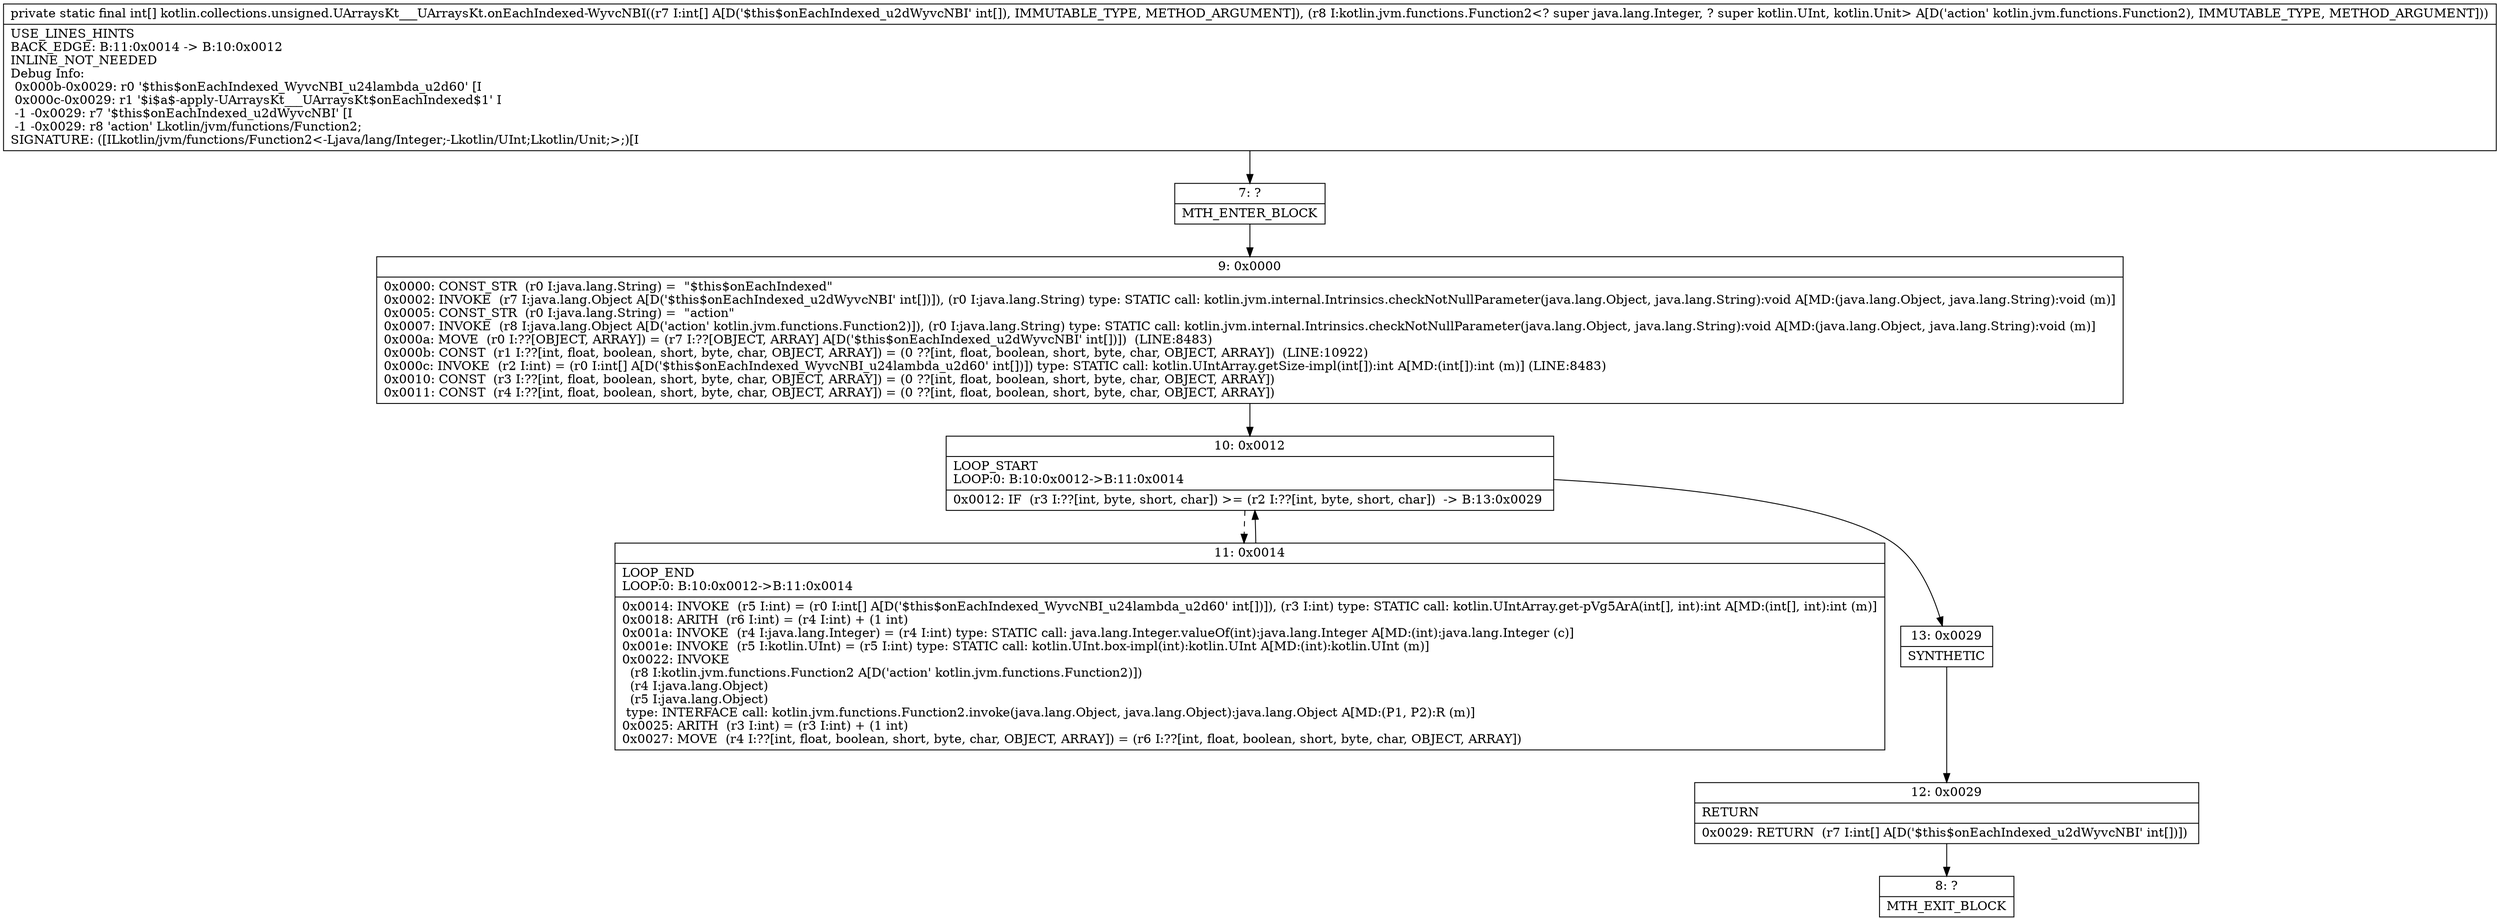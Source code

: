digraph "CFG forkotlin.collections.unsigned.UArraysKt___UArraysKt.onEachIndexed\-WyvcNBI([ILkotlin\/jvm\/functions\/Function2;)[I" {
Node_7 [shape=record,label="{7\:\ ?|MTH_ENTER_BLOCK\l}"];
Node_9 [shape=record,label="{9\:\ 0x0000|0x0000: CONST_STR  (r0 I:java.lang.String) =  \"$this$onEachIndexed\" \l0x0002: INVOKE  (r7 I:java.lang.Object A[D('$this$onEachIndexed_u2dWyvcNBI' int[])]), (r0 I:java.lang.String) type: STATIC call: kotlin.jvm.internal.Intrinsics.checkNotNullParameter(java.lang.Object, java.lang.String):void A[MD:(java.lang.Object, java.lang.String):void (m)]\l0x0005: CONST_STR  (r0 I:java.lang.String) =  \"action\" \l0x0007: INVOKE  (r8 I:java.lang.Object A[D('action' kotlin.jvm.functions.Function2)]), (r0 I:java.lang.String) type: STATIC call: kotlin.jvm.internal.Intrinsics.checkNotNullParameter(java.lang.Object, java.lang.String):void A[MD:(java.lang.Object, java.lang.String):void (m)]\l0x000a: MOVE  (r0 I:??[OBJECT, ARRAY]) = (r7 I:??[OBJECT, ARRAY] A[D('$this$onEachIndexed_u2dWyvcNBI' int[])])  (LINE:8483)\l0x000b: CONST  (r1 I:??[int, float, boolean, short, byte, char, OBJECT, ARRAY]) = (0 ??[int, float, boolean, short, byte, char, OBJECT, ARRAY])  (LINE:10922)\l0x000c: INVOKE  (r2 I:int) = (r0 I:int[] A[D('$this$onEachIndexed_WyvcNBI_u24lambda_u2d60' int[])]) type: STATIC call: kotlin.UIntArray.getSize\-impl(int[]):int A[MD:(int[]):int (m)] (LINE:8483)\l0x0010: CONST  (r3 I:??[int, float, boolean, short, byte, char, OBJECT, ARRAY]) = (0 ??[int, float, boolean, short, byte, char, OBJECT, ARRAY]) \l0x0011: CONST  (r4 I:??[int, float, boolean, short, byte, char, OBJECT, ARRAY]) = (0 ??[int, float, boolean, short, byte, char, OBJECT, ARRAY]) \l}"];
Node_10 [shape=record,label="{10\:\ 0x0012|LOOP_START\lLOOP:0: B:10:0x0012\-\>B:11:0x0014\l|0x0012: IF  (r3 I:??[int, byte, short, char]) \>= (r2 I:??[int, byte, short, char])  \-\> B:13:0x0029 \l}"];
Node_11 [shape=record,label="{11\:\ 0x0014|LOOP_END\lLOOP:0: B:10:0x0012\-\>B:11:0x0014\l|0x0014: INVOKE  (r5 I:int) = (r0 I:int[] A[D('$this$onEachIndexed_WyvcNBI_u24lambda_u2d60' int[])]), (r3 I:int) type: STATIC call: kotlin.UIntArray.get\-pVg5ArA(int[], int):int A[MD:(int[], int):int (m)]\l0x0018: ARITH  (r6 I:int) = (r4 I:int) + (1 int) \l0x001a: INVOKE  (r4 I:java.lang.Integer) = (r4 I:int) type: STATIC call: java.lang.Integer.valueOf(int):java.lang.Integer A[MD:(int):java.lang.Integer (c)]\l0x001e: INVOKE  (r5 I:kotlin.UInt) = (r5 I:int) type: STATIC call: kotlin.UInt.box\-impl(int):kotlin.UInt A[MD:(int):kotlin.UInt (m)]\l0x0022: INVOKE  \l  (r8 I:kotlin.jvm.functions.Function2 A[D('action' kotlin.jvm.functions.Function2)])\l  (r4 I:java.lang.Object)\l  (r5 I:java.lang.Object)\l type: INTERFACE call: kotlin.jvm.functions.Function2.invoke(java.lang.Object, java.lang.Object):java.lang.Object A[MD:(P1, P2):R (m)]\l0x0025: ARITH  (r3 I:int) = (r3 I:int) + (1 int) \l0x0027: MOVE  (r4 I:??[int, float, boolean, short, byte, char, OBJECT, ARRAY]) = (r6 I:??[int, float, boolean, short, byte, char, OBJECT, ARRAY]) \l}"];
Node_13 [shape=record,label="{13\:\ 0x0029|SYNTHETIC\l}"];
Node_12 [shape=record,label="{12\:\ 0x0029|RETURN\l|0x0029: RETURN  (r7 I:int[] A[D('$this$onEachIndexed_u2dWyvcNBI' int[])]) \l}"];
Node_8 [shape=record,label="{8\:\ ?|MTH_EXIT_BLOCK\l}"];
MethodNode[shape=record,label="{private static final int[] kotlin.collections.unsigned.UArraysKt___UArraysKt.onEachIndexed\-WyvcNBI((r7 I:int[] A[D('$this$onEachIndexed_u2dWyvcNBI' int[]), IMMUTABLE_TYPE, METHOD_ARGUMENT]), (r8 I:kotlin.jvm.functions.Function2\<? super java.lang.Integer, ? super kotlin.UInt, kotlin.Unit\> A[D('action' kotlin.jvm.functions.Function2), IMMUTABLE_TYPE, METHOD_ARGUMENT]))  | USE_LINES_HINTS\lBACK_EDGE: B:11:0x0014 \-\> B:10:0x0012\lINLINE_NOT_NEEDED\lDebug Info:\l  0x000b\-0x0029: r0 '$this$onEachIndexed_WyvcNBI_u24lambda_u2d60' [I\l  0x000c\-0x0029: r1 '$i$a$\-apply\-UArraysKt___UArraysKt$onEachIndexed$1' I\l  \-1 \-0x0029: r7 '$this$onEachIndexed_u2dWyvcNBI' [I\l  \-1 \-0x0029: r8 'action' Lkotlin\/jvm\/functions\/Function2;\lSIGNATURE: ([ILkotlin\/jvm\/functions\/Function2\<\-Ljava\/lang\/Integer;\-Lkotlin\/UInt;Lkotlin\/Unit;\>;)[I\l}"];
MethodNode -> Node_7;Node_7 -> Node_9;
Node_9 -> Node_10;
Node_10 -> Node_11[style=dashed];
Node_10 -> Node_13;
Node_11 -> Node_10;
Node_13 -> Node_12;
Node_12 -> Node_8;
}

